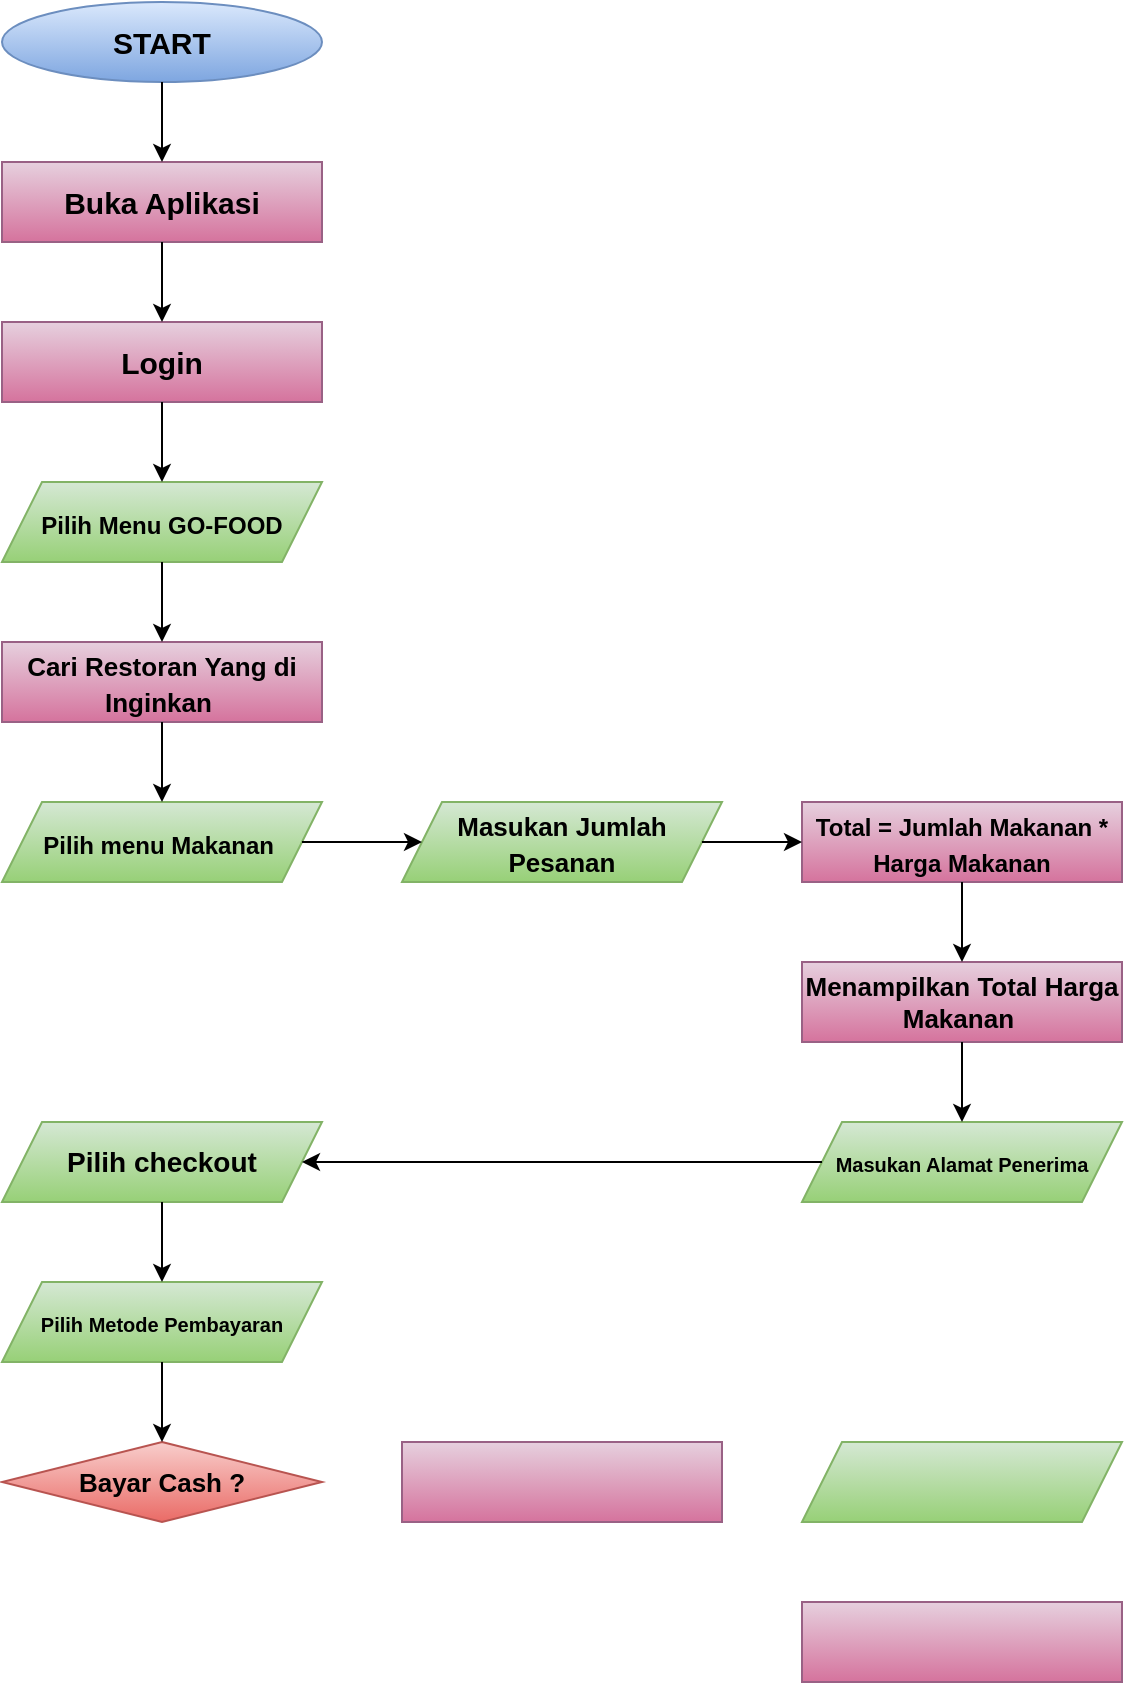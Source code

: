 <mxfile>
    <diagram id="tt_zT7wlNPLTNU1S_-Zt" name="Page-1">
        <mxGraphModel dx="965" dy="373" grid="1" gridSize="10" guides="1" tooltips="1" connect="1" arrows="1" fold="1" page="1" pageScale="1" pageWidth="850" pageHeight="1100" math="0" shadow="0">
            <root>
                <mxCell id="0"/>
                <mxCell id="1" parent="0"/>
                <mxCell id="2" value="&lt;font color=&quot;#000000&quot; size=&quot;1&quot;&gt;&lt;b style=&quot;font-size: 15px&quot;&gt;START&lt;/b&gt;&lt;/font&gt;" style="ellipse;whiteSpace=wrap;html=1;fillColor=#dae8fc;gradientColor=#7ea6e0;strokeColor=#6c8ebf;" vertex="1" parent="1">
                    <mxGeometry x="120" y="40" width="160" height="40" as="geometry"/>
                </mxCell>
                <mxCell id="3" value="&lt;b&gt;&lt;font style=&quot;font-size: 15px&quot;&gt;Buka Aplikasi&lt;/font&gt;&lt;/b&gt;" style="rounded=0;whiteSpace=wrap;html=1;fillColor=#e6d0de;gradientColor=#d5739d;strokeColor=#996185;" vertex="1" parent="1">
                    <mxGeometry x="120" y="120" width="160" height="40" as="geometry"/>
                </mxCell>
                <mxCell id="4" value="" style="endArrow=classic;html=1;exitX=0.5;exitY=1;exitDx=0;exitDy=0;entryX=0.5;entryY=0;entryDx=0;entryDy=0;" edge="1" parent="1" source="2" target="3">
                    <mxGeometry width="50" height="50" relative="1" as="geometry">
                        <mxPoint x="370" y="200" as="sourcePoint"/>
                        <mxPoint x="420" y="150" as="targetPoint"/>
                    </mxGeometry>
                </mxCell>
                <mxCell id="5" value="&lt;b&gt;&lt;font style=&quot;font-size: 15px&quot;&gt;Login&lt;/font&gt;&lt;/b&gt;" style="rounded=0;whiteSpace=wrap;html=1;fillColor=#e6d0de;gradientColor=#d5739d;strokeColor=#996185;" vertex="1" parent="1">
                    <mxGeometry x="120" y="200" width="160" height="40" as="geometry"/>
                </mxCell>
                <mxCell id="6" value="" style="endArrow=classic;html=1;exitX=0.5;exitY=1;exitDx=0;exitDy=0;entryX=0.5;entryY=0;entryDx=0;entryDy=0;" edge="1" parent="1" source="3" target="5">
                    <mxGeometry width="50" height="50" relative="1" as="geometry">
                        <mxPoint x="240" y="180" as="sourcePoint"/>
                        <mxPoint x="420" y="150" as="targetPoint"/>
                    </mxGeometry>
                </mxCell>
                <mxCell id="7" value="&lt;b&gt;&lt;font style=&quot;font-size: 12px&quot; color=&quot;#000000&quot;&gt;Pilih Menu GO-FOOD&lt;/font&gt;&lt;/b&gt;" style="shape=parallelogram;perimeter=parallelogramPerimeter;whiteSpace=wrap;html=1;fixedSize=1;fontSize=15;fillColor=#d5e8d4;gradientColor=#97d077;strokeColor=#82b366;" vertex="1" parent="1">
                    <mxGeometry x="120" y="280" width="160" height="40" as="geometry"/>
                </mxCell>
                <mxCell id="8" value="&lt;b&gt;&lt;font style=&quot;font-size: 13px&quot;&gt;Cari Restoran Yang di Inginkan&amp;nbsp;&lt;/font&gt;&lt;/b&gt;" style="rounded=0;whiteSpace=wrap;html=1;fontSize=15;fillColor=#e6d0de;gradientColor=#d5739d;strokeColor=#996185;" vertex="1" parent="1">
                    <mxGeometry x="120" y="360" width="160" height="40" as="geometry"/>
                </mxCell>
                <mxCell id="9" value="&lt;b&gt;&lt;font style=&quot;font-size: 12px&quot; color=&quot;#000000&quot;&gt;Pilih menu Makanan&amp;nbsp;&lt;/font&gt;&lt;/b&gt;" style="shape=parallelogram;perimeter=parallelogramPerimeter;whiteSpace=wrap;html=1;fixedSize=1;fontSize=15;fillColor=#d5e8d4;gradientColor=#97d077;strokeColor=#82b366;" vertex="1" parent="1">
                    <mxGeometry x="120" y="440" width="160" height="40" as="geometry"/>
                </mxCell>
                <mxCell id="10" value="" style="endArrow=classic;html=1;fontSize=15;fontColor=#000000;exitX=0.5;exitY=1;exitDx=0;exitDy=0;entryX=0.5;entryY=0;entryDx=0;entryDy=0;" edge="1" parent="1" source="5" target="7">
                    <mxGeometry width="50" height="50" relative="1" as="geometry">
                        <mxPoint x="380" y="330" as="sourcePoint"/>
                        <mxPoint x="430" y="280" as="targetPoint"/>
                    </mxGeometry>
                </mxCell>
                <mxCell id="11" value="" style="endArrow=classic;html=1;fontSize=15;fontColor=#000000;exitX=0.5;exitY=1;exitDx=0;exitDy=0;entryX=0.5;entryY=0;entryDx=0;entryDy=0;" edge="1" parent="1" source="7" target="8">
                    <mxGeometry width="50" height="50" relative="1" as="geometry">
                        <mxPoint x="380" y="330" as="sourcePoint"/>
                        <mxPoint x="430" y="280" as="targetPoint"/>
                    </mxGeometry>
                </mxCell>
                <mxCell id="12" value="" style="endArrow=classic;html=1;fontSize=15;fontColor=#000000;exitX=0.5;exitY=1;exitDx=0;exitDy=0;entryX=0.5;entryY=0;entryDx=0;entryDy=0;" edge="1" parent="1" source="8" target="9">
                    <mxGeometry width="50" height="50" relative="1" as="geometry">
                        <mxPoint x="380" y="330" as="sourcePoint"/>
                        <mxPoint x="430" y="280" as="targetPoint"/>
                    </mxGeometry>
                </mxCell>
                <mxCell id="13" value="&lt;b&gt;&lt;font color=&quot;#000000&quot; style=&quot;font-size: 13px&quot;&gt;Masukan Jumlah Pesanan&lt;/font&gt;&lt;/b&gt;" style="shape=parallelogram;perimeter=parallelogramPerimeter;whiteSpace=wrap;html=1;fixedSize=1;fontSize=15;fillColor=#d5e8d4;gradientColor=#97d077;strokeColor=#82b366;" vertex="1" parent="1">
                    <mxGeometry x="320" y="440" width="160" height="40" as="geometry"/>
                </mxCell>
                <mxCell id="14" value="&lt;font style=&quot;font-size: 12px&quot;&gt;&lt;b&gt;Total = Jumlah Makanan * Harga Makanan&lt;/b&gt;&lt;/font&gt;" style="rounded=0;whiteSpace=wrap;html=1;fontSize=15;fillColor=#e6d0de;gradientColor=#d5739d;strokeColor=#996185;" vertex="1" parent="1">
                    <mxGeometry x="520" y="440" width="160" height="40" as="geometry"/>
                </mxCell>
                <mxCell id="15" value="" style="endArrow=classic;html=1;fontSize=15;fontColor=#000000;exitX=1;exitY=0.5;exitDx=0;exitDy=0;entryX=0;entryY=0.5;entryDx=0;entryDy=0;" edge="1" parent="1" source="13" target="14">
                    <mxGeometry width="50" height="50" relative="1" as="geometry">
                        <mxPoint x="420" y="400" as="sourcePoint"/>
                        <mxPoint x="510" y="460" as="targetPoint"/>
                    </mxGeometry>
                </mxCell>
                <mxCell id="16" value="" style="endArrow=classic;html=1;fontSize=15;fontColor=#000000;exitX=1;exitY=0.5;exitDx=0;exitDy=0;" edge="1" parent="1" source="9" target="13">
                    <mxGeometry width="50" height="50" relative="1" as="geometry">
                        <mxPoint x="420" y="400" as="sourcePoint"/>
                        <mxPoint x="470" y="350" as="targetPoint"/>
                    </mxGeometry>
                </mxCell>
                <mxCell id="19" value="&lt;b&gt;&lt;font style=&quot;font-size: 13px&quot;&gt;Menampilkan Total Harga Makanan&amp;nbsp;&lt;/font&gt;&lt;/b&gt;" style="rounded=0;whiteSpace=wrap;html=1;fontSize=12;fillColor=#e6d0de;gradientColor=#d5739d;strokeColor=#996185;" vertex="1" parent="1">
                    <mxGeometry x="520" y="520" width="160" height="40" as="geometry"/>
                </mxCell>
                <mxCell id="20" value="" style="endArrow=classic;html=1;fontSize=12;fontColor=#000000;entryX=0.5;entryY=0;entryDx=0;entryDy=0;exitX=0.5;exitY=1;exitDx=0;exitDy=0;" edge="1" parent="1" source="14" target="19">
                    <mxGeometry width="50" height="50" relative="1" as="geometry">
                        <mxPoint x="420" y="580" as="sourcePoint"/>
                        <mxPoint x="470" y="530" as="targetPoint"/>
                    </mxGeometry>
                </mxCell>
                <mxCell id="21" value="&lt;font color=&quot;#000000&quot; size=&quot;1&quot;&gt;&lt;b&gt;Masukan Alamat Penerima&lt;/b&gt;&lt;/font&gt;" style="shape=parallelogram;perimeter=parallelogramPerimeter;whiteSpace=wrap;html=1;fixedSize=1;fontSize=13;fillColor=#d5e8d4;gradientColor=#97d077;strokeColor=#82b366;" vertex="1" parent="1">
                    <mxGeometry x="520" y="600" width="160" height="40" as="geometry"/>
                </mxCell>
                <mxCell id="22" value="&lt;font color=&quot;#000000&quot; size=&quot;1&quot;&gt;&lt;b style=&quot;font-size: 14px&quot;&gt;Pilih checkout&lt;/b&gt;&lt;/font&gt;" style="shape=parallelogram;perimeter=parallelogramPerimeter;whiteSpace=wrap;html=1;fixedSize=1;fontSize=13;fillColor=#d5e8d4;gradientColor=#97d077;strokeColor=#82b366;" vertex="1" parent="1">
                    <mxGeometry x="120" y="600" width="160" height="40" as="geometry"/>
                </mxCell>
                <mxCell id="23" value="&lt;font color=&quot;#000000&quot; size=&quot;1&quot;&gt;&lt;b&gt;Pilih Metode Pembayaran&lt;/b&gt;&lt;/font&gt;" style="shape=parallelogram;perimeter=parallelogramPerimeter;whiteSpace=wrap;html=1;fixedSize=1;fontSize=13;fillColor=#d5e8d4;gradientColor=#97d077;strokeColor=#82b366;" vertex="1" parent="1">
                    <mxGeometry x="120" y="680" width="160" height="40" as="geometry"/>
                </mxCell>
                <mxCell id="24" value="&lt;b&gt;Bayar Cash ?&lt;/b&gt;" style="rhombus;whiteSpace=wrap;html=1;fontSize=13;fillColor=#f8cecc;gradientColor=#ea6b66;strokeColor=#b85450;" vertex="1" parent="1">
                    <mxGeometry x="120" y="760" width="160" height="40" as="geometry"/>
                </mxCell>
                <mxCell id="25" value="" style="endArrow=classic;html=1;fontSize=13;fontColor=#000000;entryX=1;entryY=0.5;entryDx=0;entryDy=0;exitX=0;exitY=0.5;exitDx=0;exitDy=0;" edge="1" parent="1" source="21" target="22">
                    <mxGeometry width="50" height="50" relative="1" as="geometry">
                        <mxPoint x="420" y="690" as="sourcePoint"/>
                        <mxPoint x="470" y="640" as="targetPoint"/>
                    </mxGeometry>
                </mxCell>
                <mxCell id="26" value="" style="endArrow=classic;html=1;fontSize=13;fontColor=#000000;exitX=0.5;exitY=1;exitDx=0;exitDy=0;entryX=0.5;entryY=0;entryDx=0;entryDy=0;" edge="1" parent="1" source="19" target="21">
                    <mxGeometry width="50" height="50" relative="1" as="geometry">
                        <mxPoint x="420" y="690" as="sourcePoint"/>
                        <mxPoint x="470" y="640" as="targetPoint"/>
                    </mxGeometry>
                </mxCell>
                <mxCell id="27" value="" style="endArrow=classic;html=1;fontSize=13;fontColor=#000000;exitX=0.5;exitY=1;exitDx=0;exitDy=0;entryX=0.5;entryY=0;entryDx=0;entryDy=0;" edge="1" parent="1" source="22" target="23">
                    <mxGeometry width="50" height="50" relative="1" as="geometry">
                        <mxPoint x="420" y="690" as="sourcePoint"/>
                        <mxPoint x="470" y="640" as="targetPoint"/>
                    </mxGeometry>
                </mxCell>
                <mxCell id="28" value="" style="endArrow=classic;html=1;fontSize=13;fontColor=#000000;exitX=0.5;exitY=1;exitDx=0;exitDy=0;entryX=0.5;entryY=0;entryDx=0;entryDy=0;" edge="1" parent="1" source="23" target="24">
                    <mxGeometry width="50" height="50" relative="1" as="geometry">
                        <mxPoint x="320" y="800" as="sourcePoint"/>
                        <mxPoint x="370" y="750" as="targetPoint"/>
                    </mxGeometry>
                </mxCell>
                <mxCell id="29" value="" style="rounded=0;whiteSpace=wrap;html=1;fontSize=14;fillColor=#e6d0de;gradientColor=#d5739d;strokeColor=#996185;" vertex="1" parent="1">
                    <mxGeometry x="320" y="760" width="160" height="40" as="geometry"/>
                </mxCell>
                <mxCell id="30" value="" style="shape=parallelogram;perimeter=parallelogramPerimeter;whiteSpace=wrap;html=1;fixedSize=1;fontSize=14;fillColor=#d5e8d4;gradientColor=#97d077;strokeColor=#82b366;" vertex="1" parent="1">
                    <mxGeometry x="520" y="760" width="160" height="40" as="geometry"/>
                </mxCell>
                <mxCell id="31" value="" style="rounded=0;whiteSpace=wrap;html=1;fontSize=14;fillColor=#e6d0de;gradientColor=#d5739d;strokeColor=#996185;" vertex="1" parent="1">
                    <mxGeometry x="520" y="840" width="160" height="40" as="geometry"/>
                </mxCell>
            </root>
        </mxGraphModel>
    </diagram>
</mxfile>